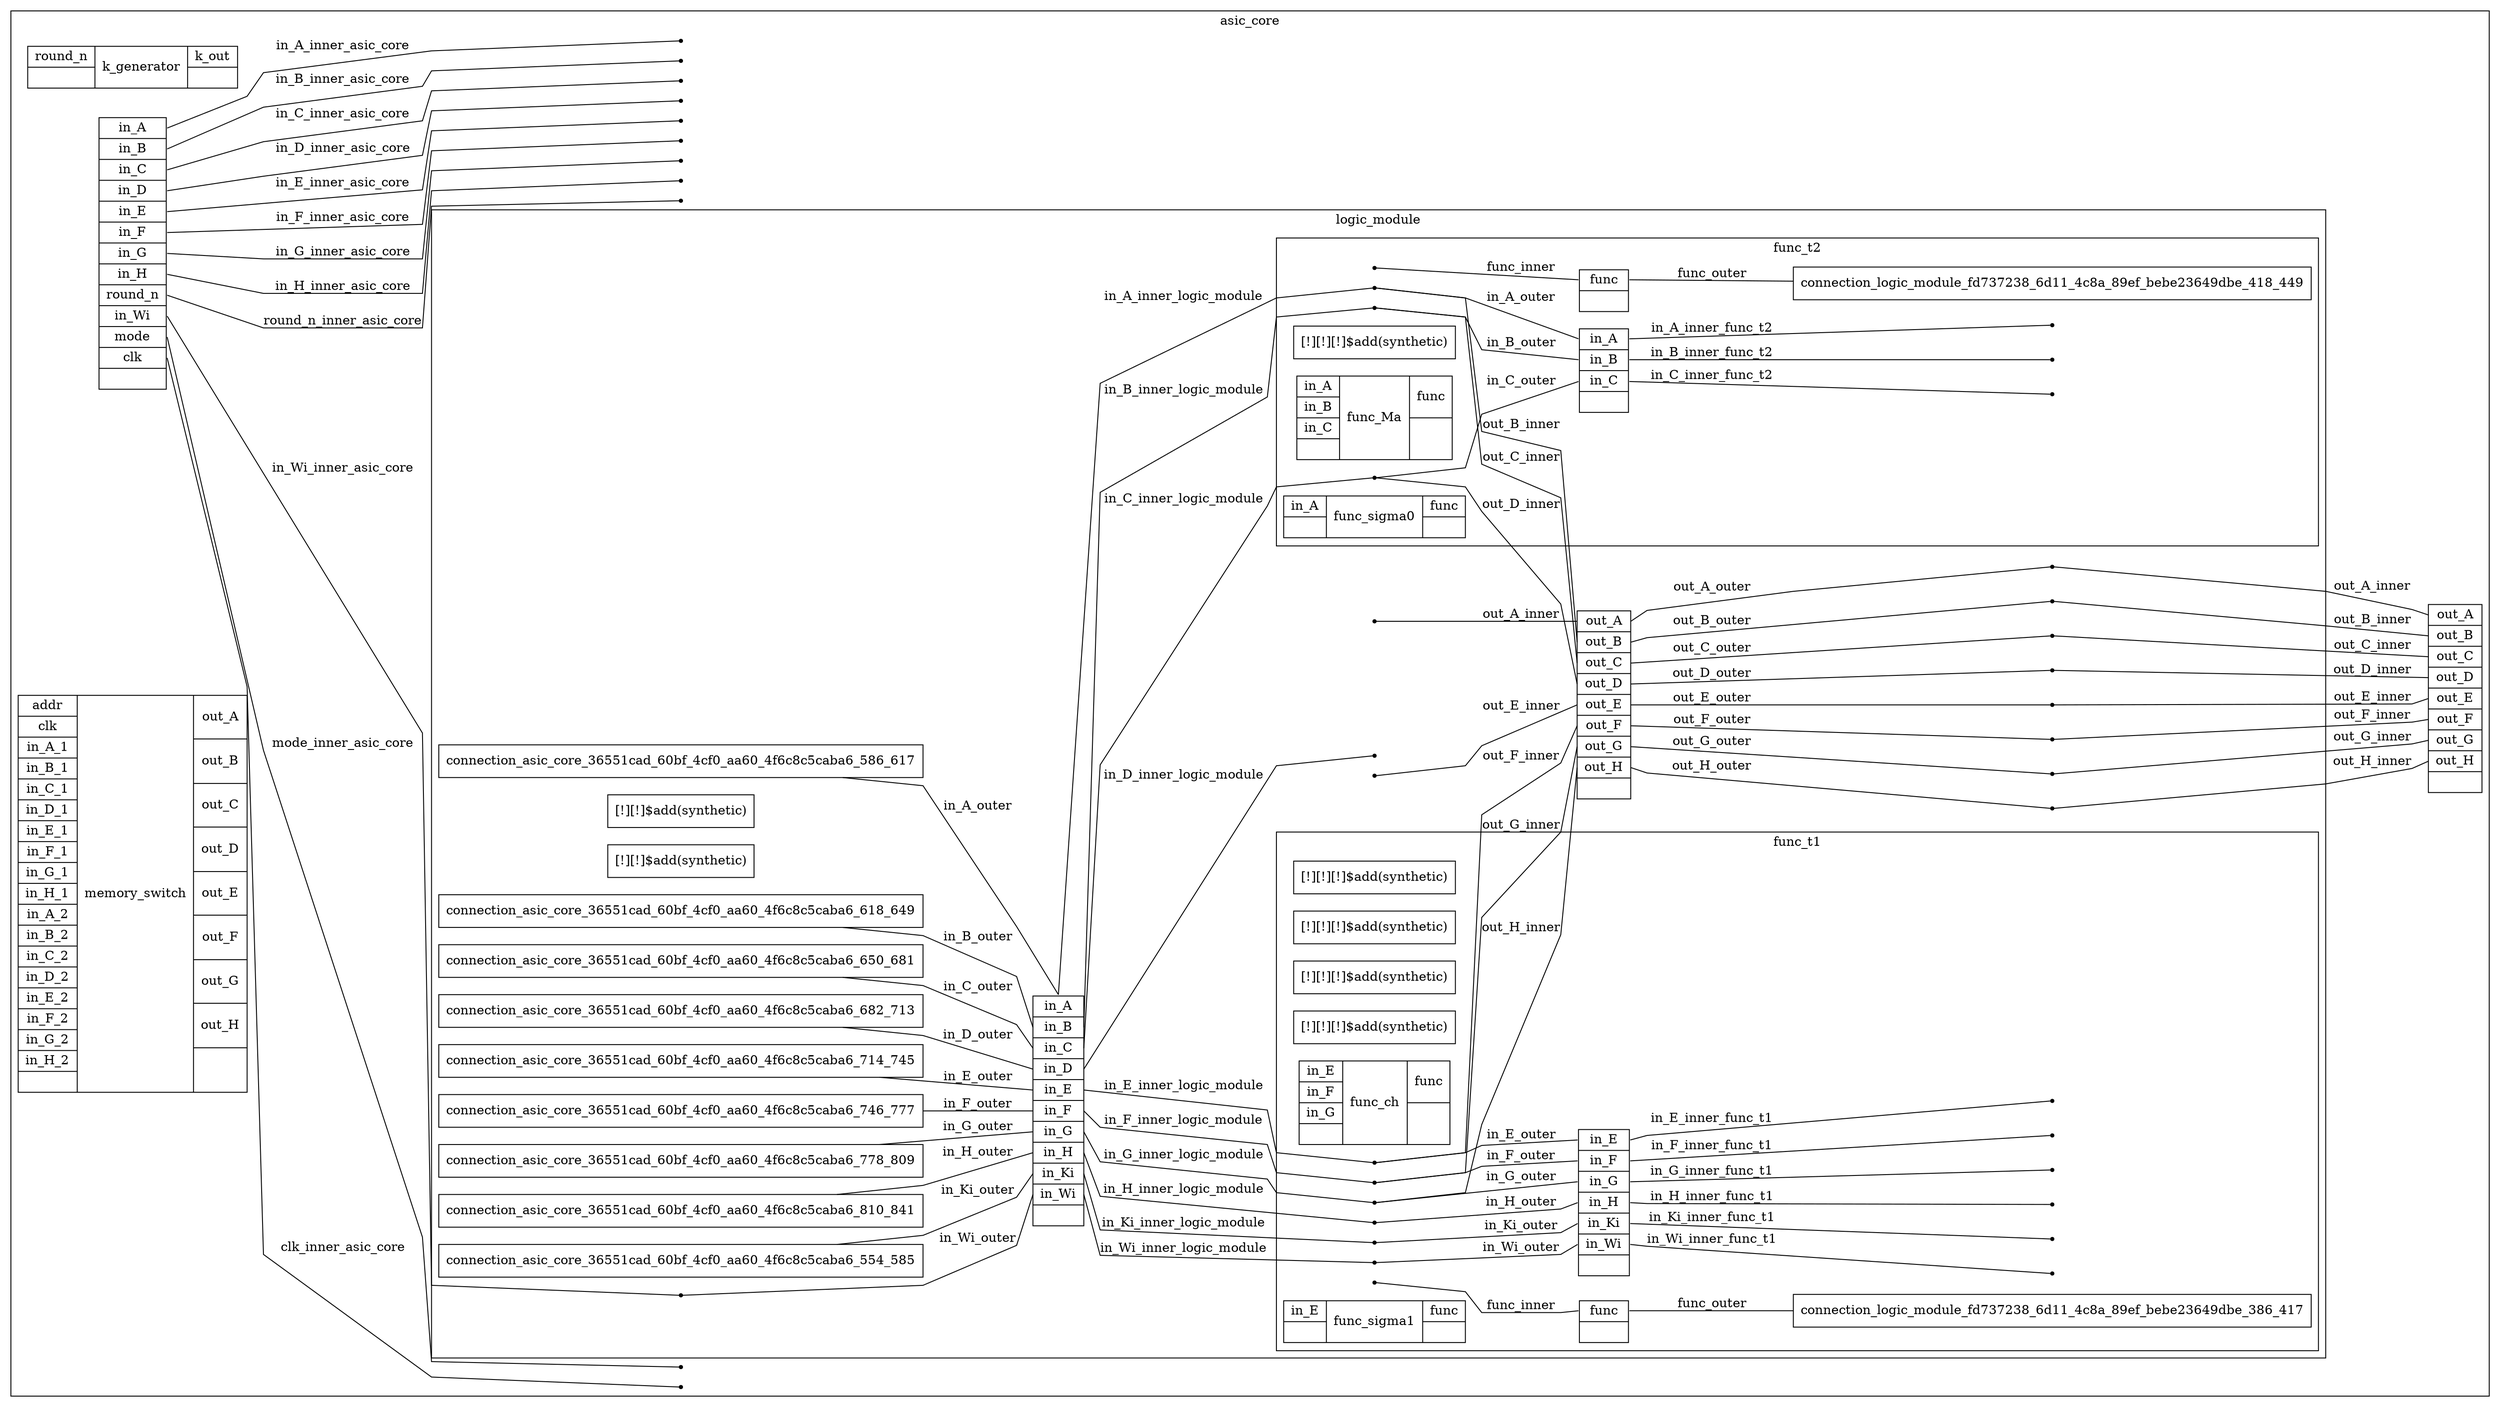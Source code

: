 graph parent {
	graph [splines=polyline]
	graph [rankdir=LR]
	subgraph cluster_asic_core {
		node [shape=record]
		graph [label=asic_core]
		graph [splines=polyline]
		graph [rankdir=LR]
	struct_k_generator [label="{{<in_2_7> round_n |}|k_generator|{<out_8_39> k_out |}}"];	struct_in_ports_asic_core_36551cad_60bf_4cf0_aa60_4f6c8c5caba6 [label="{{<in_port_2_33> in_A |<in_port_34_65> in_B |<in_port_66_97> in_C |<in_port_98_129> in_D |<in_port_130_161> in_E |<in_port_162_193> in_F |<in_port_194_225> in_G |<in_port_226_257> in_H |<in_port_258_263> round_n |<in_port_264_295> in_Wi |<in_port_296_296> mode |<in_port_297_297> clk |}}"];	struct_out_ports_asic_core_36551cad_60bf_4cf0_aa60_4f6c8c5caba6 [label="{{<out_port_298_329> out_A |<out_port_330_361> out_B |<out_port_362_393> out_C |<out_port_394_425> out_D |<out_port_426_457> out_E |<out_port_458_489> out_F |<out_port_490_521> out_G |<out_port_522_553> out_H |}}"];	connection_asic_core_36551cad_60bf_4cf0_aa60_4f6c8c5caba6_2_33 [shape=point]	struct_in_ports_asic_core_36551cad_60bf_4cf0_aa60_4f6c8c5caba6:in_port_2_33 -- connection_asic_core_36551cad_60bf_4cf0_aa60_4f6c8c5caba6_2_33 [label=in_A_inner_asic_core]	connection_asic_core_36551cad_60bf_4cf0_aa60_4f6c8c5caba6_34_65 [shape=point]	struct_in_ports_asic_core_36551cad_60bf_4cf0_aa60_4f6c8c5caba6:in_port_34_65 -- connection_asic_core_36551cad_60bf_4cf0_aa60_4f6c8c5caba6_34_65 [label=in_B_inner_asic_core]	connection_asic_core_36551cad_60bf_4cf0_aa60_4f6c8c5caba6_66_97 [shape=point]	struct_in_ports_asic_core_36551cad_60bf_4cf0_aa60_4f6c8c5caba6:in_port_66_97 -- connection_asic_core_36551cad_60bf_4cf0_aa60_4f6c8c5caba6_66_97 [label=in_C_inner_asic_core]	connection_asic_core_36551cad_60bf_4cf0_aa60_4f6c8c5caba6_98_129 [shape=point]	struct_in_ports_asic_core_36551cad_60bf_4cf0_aa60_4f6c8c5caba6:in_port_98_129 -- connection_asic_core_36551cad_60bf_4cf0_aa60_4f6c8c5caba6_98_129 [label=in_D_inner_asic_core]	connection_asic_core_36551cad_60bf_4cf0_aa60_4f6c8c5caba6_130_161 [shape=point]	struct_in_ports_asic_core_36551cad_60bf_4cf0_aa60_4f6c8c5caba6:in_port_130_161 -- connection_asic_core_36551cad_60bf_4cf0_aa60_4f6c8c5caba6_130_161 [label=in_E_inner_asic_core]	connection_asic_core_36551cad_60bf_4cf0_aa60_4f6c8c5caba6_162_193 [shape=point]	struct_in_ports_asic_core_36551cad_60bf_4cf0_aa60_4f6c8c5caba6:in_port_162_193 -- connection_asic_core_36551cad_60bf_4cf0_aa60_4f6c8c5caba6_162_193 [label=in_F_inner_asic_core]	connection_asic_core_36551cad_60bf_4cf0_aa60_4f6c8c5caba6_194_225 [shape=point]	struct_in_ports_asic_core_36551cad_60bf_4cf0_aa60_4f6c8c5caba6:in_port_194_225 -- connection_asic_core_36551cad_60bf_4cf0_aa60_4f6c8c5caba6_194_225 [label=in_G_inner_asic_core]	connection_asic_core_36551cad_60bf_4cf0_aa60_4f6c8c5caba6_226_257 [shape=point]	struct_in_ports_asic_core_36551cad_60bf_4cf0_aa60_4f6c8c5caba6:in_port_226_257 -- connection_asic_core_36551cad_60bf_4cf0_aa60_4f6c8c5caba6_226_257 [label=in_H_inner_asic_core]	connection_asic_core_36551cad_60bf_4cf0_aa60_4f6c8c5caba6_258_263 [shape=point]	struct_in_ports_asic_core_36551cad_60bf_4cf0_aa60_4f6c8c5caba6:in_port_258_263 -- connection_asic_core_36551cad_60bf_4cf0_aa60_4f6c8c5caba6_258_263 [label=round_n_inner_asic_core]	connection_asic_core_36551cad_60bf_4cf0_aa60_4f6c8c5caba6_264_295 [shape=point]	struct_in_ports_asic_core_36551cad_60bf_4cf0_aa60_4f6c8c5caba6:in_port_264_295 -- connection_asic_core_36551cad_60bf_4cf0_aa60_4f6c8c5caba6_264_295 [label=in_Wi_inner_asic_core]	connection_asic_core_36551cad_60bf_4cf0_aa60_4f6c8c5caba6_296_296 [shape=point]	struct_in_ports_asic_core_36551cad_60bf_4cf0_aa60_4f6c8c5caba6:in_port_296_296 -- connection_asic_core_36551cad_60bf_4cf0_aa60_4f6c8c5caba6_296_296 [label=mode_inner_asic_core]	connection_asic_core_36551cad_60bf_4cf0_aa60_4f6c8c5caba6_297_297 [shape=point]	struct_in_ports_asic_core_36551cad_60bf_4cf0_aa60_4f6c8c5caba6:in_port_297_297 -- connection_asic_core_36551cad_60bf_4cf0_aa60_4f6c8c5caba6_297_297 [label=clk_inner_asic_core]	connection_asic_core_36551cad_60bf_4cf0_aa60_4f6c8c5caba6_298_329 [shape=point]	connection_asic_core_36551cad_60bf_4cf0_aa60_4f6c8c5caba6_298_329 -- struct_out_ports_asic_core_36551cad_60bf_4cf0_aa60_4f6c8c5caba6:out_port_298_329 [label=out_A_inner]	connection_asic_core_36551cad_60bf_4cf0_aa60_4f6c8c5caba6_330_361 [shape=point]	connection_asic_core_36551cad_60bf_4cf0_aa60_4f6c8c5caba6_330_361 -- struct_out_ports_asic_core_36551cad_60bf_4cf0_aa60_4f6c8c5caba6:out_port_330_361 [label=out_B_inner]	connection_asic_core_36551cad_60bf_4cf0_aa60_4f6c8c5caba6_362_393 [shape=point]	connection_asic_core_36551cad_60bf_4cf0_aa60_4f6c8c5caba6_362_393 -- struct_out_ports_asic_core_36551cad_60bf_4cf0_aa60_4f6c8c5caba6:out_port_362_393 [label=out_C_inner]	connection_asic_core_36551cad_60bf_4cf0_aa60_4f6c8c5caba6_394_425 [shape=point]	connection_asic_core_36551cad_60bf_4cf0_aa60_4f6c8c5caba6_394_425 -- struct_out_ports_asic_core_36551cad_60bf_4cf0_aa60_4f6c8c5caba6:out_port_394_425 [label=out_D_inner]	connection_asic_core_36551cad_60bf_4cf0_aa60_4f6c8c5caba6_426_457 [shape=point]	connection_asic_core_36551cad_60bf_4cf0_aa60_4f6c8c5caba6_426_457 -- struct_out_ports_asic_core_36551cad_60bf_4cf0_aa60_4f6c8c5caba6:out_port_426_457 [label=out_E_inner]	connection_asic_core_36551cad_60bf_4cf0_aa60_4f6c8c5caba6_458_489 [shape=point]	connection_asic_core_36551cad_60bf_4cf0_aa60_4f6c8c5caba6_458_489 -- struct_out_ports_asic_core_36551cad_60bf_4cf0_aa60_4f6c8c5caba6:out_port_458_489 [label=out_F_inner]	connection_asic_core_36551cad_60bf_4cf0_aa60_4f6c8c5caba6_490_521 [shape=point]	connection_asic_core_36551cad_60bf_4cf0_aa60_4f6c8c5caba6_490_521 -- struct_out_ports_asic_core_36551cad_60bf_4cf0_aa60_4f6c8c5caba6:out_port_490_521 [label=out_G_inner]	connection_asic_core_36551cad_60bf_4cf0_aa60_4f6c8c5caba6_522_553 [shape=point]	connection_asic_core_36551cad_60bf_4cf0_aa60_4f6c8c5caba6_522_553 -- struct_out_ports_asic_core_36551cad_60bf_4cf0_aa60_4f6c8c5caba6:out_port_522_553 [label=out_H_inner]		graph [splines=polyline]
		graph [rankdir=LR]
		subgraph cluster_logic_module {
			node [shape=record]
			graph [label=logic_module]
			graph [splines=polyline]
			graph [rankdir=LR]
			"[!][!]$add(synthetic)
#3c905f8a_2eb5_4a46_aa91_128c3959ce1f" [label="[!][!]$add(synthetic)
"]
			graph [splines=polyline]
			graph [rankdir=LR]
			"[!][!]$add(synthetic)
#ea1efcd0_ab35_4d97_9b8b_7f33eca9106a" [label="[!][!]$add(synthetic)
"]
			graph [splines=polyline]
			graph [rankdir=LR]
			subgraph cluster_func_t1 {
				node [shape=record]
				graph [label=func_t1]
				graph [splines=polyline]
				graph [rankdir=LR]
				"[!][!][!]$add(synthetic)
#d4503aff_c2dc_49f4_be93_47232c63c73c" [label="[!][!][!]$add(synthetic)
"]
				graph [splines=polyline]
				graph [rankdir=LR]
				"[!][!][!]$add(synthetic)
#9fab97e7_4761_4bdf_815b_708aa0a3dfd5" [label="[!][!][!]$add(synthetic)
"]
				graph [splines=polyline]
				graph [rankdir=LR]
				"[!][!][!]$add(synthetic)
#81b11275_b06d_493f_90a7_589ad0a75180" [label="[!][!][!]$add(synthetic)
"]
				graph [splines=polyline]
				graph [rankdir=LR]
				"[!][!][!]$add(synthetic)
#b7d93102_ab2f_45f0_86dd_9a6287a6dd13" [label="[!][!][!]$add(synthetic)
"]
				graph [splines=polyline]
				graph [rankdir=LR]
			struct_func_ch [label="{{<in_2_33> in_E |<in_34_65> in_F |<in_66_97> in_G |}|func_ch|{<out_98_129> func |}}"];			struct_in_ports_func_t1_a9e50efd_563f_4811_ab6f_86abc2dfa92d [label="{{<in_port_2_33> in_E |<in_port_34_65> in_F |<in_port_66_97> in_G |<in_port_98_129> in_H |<in_port_130_161> in_Ki |<in_port_162_193> in_Wi |}}"];			struct_out_ports_func_t1_a9e50efd_563f_4811_ab6f_86abc2dfa92d [label="{{<out_port_194_225> func |}}"];			connection_func_t1_a9e50efd_563f_4811_ab6f_86abc2dfa92d_2_33 [shape=point]			struct_in_ports_func_t1_a9e50efd_563f_4811_ab6f_86abc2dfa92d:in_port_2_33 -- connection_func_t1_a9e50efd_563f_4811_ab6f_86abc2dfa92d_2_33 [label=in_E_inner_func_t1]			connection_func_t1_a9e50efd_563f_4811_ab6f_86abc2dfa92d_34_65 [shape=point]			struct_in_ports_func_t1_a9e50efd_563f_4811_ab6f_86abc2dfa92d:in_port_34_65 -- connection_func_t1_a9e50efd_563f_4811_ab6f_86abc2dfa92d_34_65 [label=in_F_inner_func_t1]			connection_func_t1_a9e50efd_563f_4811_ab6f_86abc2dfa92d_66_97 [shape=point]			struct_in_ports_func_t1_a9e50efd_563f_4811_ab6f_86abc2dfa92d:in_port_66_97 -- connection_func_t1_a9e50efd_563f_4811_ab6f_86abc2dfa92d_66_97 [label=in_G_inner_func_t1]			connection_func_t1_a9e50efd_563f_4811_ab6f_86abc2dfa92d_98_129 [shape=point]			struct_in_ports_func_t1_a9e50efd_563f_4811_ab6f_86abc2dfa92d:in_port_98_129 -- connection_func_t1_a9e50efd_563f_4811_ab6f_86abc2dfa92d_98_129 [label=in_H_inner_func_t1]			connection_func_t1_a9e50efd_563f_4811_ab6f_86abc2dfa92d_130_161 [shape=point]			struct_in_ports_func_t1_a9e50efd_563f_4811_ab6f_86abc2dfa92d:in_port_130_161 -- connection_func_t1_a9e50efd_563f_4811_ab6f_86abc2dfa92d_130_161 [label=in_Ki_inner_func_t1]			connection_func_t1_a9e50efd_563f_4811_ab6f_86abc2dfa92d_162_193 [shape=point]			struct_in_ports_func_t1_a9e50efd_563f_4811_ab6f_86abc2dfa92d:in_port_162_193 -- connection_func_t1_a9e50efd_563f_4811_ab6f_86abc2dfa92d_162_193 [label=in_Wi_inner_func_t1]			connection_func_t1_a9e50efd_563f_4811_ab6f_86abc2dfa92d_194_225 [shape=point]			connection_func_t1_a9e50efd_563f_4811_ab6f_86abc2dfa92d_194_225 -- struct_out_ports_func_t1_a9e50efd_563f_4811_ab6f_86abc2dfa92d:out_port_194_225 [label=func_inner]			struct_out_ports_func_t1_a9e50efd_563f_4811_ab6f_86abc2dfa92d:out_port_194_225 -- connection_logic_module_fd737238_6d11_4c8a_89ef_bebe23649dbe_386_417 [label=func_outer]			connection_logic_module_fd737238_6d11_4c8a_89ef_bebe23649dbe_130_161 -- struct_in_ports_func_t1_a9e50efd_563f_4811_ab6f_86abc2dfa92d:in_port_2_33 [label=in_E_outer]			connection_logic_module_fd737238_6d11_4c8a_89ef_bebe23649dbe_162_193 -- struct_in_ports_func_t1_a9e50efd_563f_4811_ab6f_86abc2dfa92d:in_port_34_65 [label=in_F_outer]			connection_logic_module_fd737238_6d11_4c8a_89ef_bebe23649dbe_194_225 -- struct_in_ports_func_t1_a9e50efd_563f_4811_ab6f_86abc2dfa92d:in_port_66_97 [label=in_G_outer]			connection_logic_module_fd737238_6d11_4c8a_89ef_bebe23649dbe_226_257 -- struct_in_ports_func_t1_a9e50efd_563f_4811_ab6f_86abc2dfa92d:in_port_98_129 [label=in_H_outer]			connection_logic_module_fd737238_6d11_4c8a_89ef_bebe23649dbe_258_289 -- struct_in_ports_func_t1_a9e50efd_563f_4811_ab6f_86abc2dfa92d:in_port_130_161 [label=in_Ki_outer]			connection_logic_module_fd737238_6d11_4c8a_89ef_bebe23649dbe_290_321 -- struct_in_ports_func_t1_a9e50efd_563f_4811_ab6f_86abc2dfa92d:in_port_162_193 [label=in_Wi_outer]				graph [splines=polyline]
				graph [rankdir=LR]
			struct_func_sigma1 [label="{{<in_2_33> in_E |}|func_sigma1|{<out_34_65> func |}}"];			}
		struct_in_ports_logic_module_fd737238_6d11_4c8a_89ef_bebe23649dbe [label="{{<in_port_2_33> in_A |<in_port_34_65> in_B |<in_port_66_97> in_C |<in_port_98_129> in_D |<in_port_130_161> in_E |<in_port_162_193> in_F |<in_port_194_225> in_G |<in_port_226_257> in_H |<in_port_258_289> in_Ki |<in_port_290_321> in_Wi |}}"];		struct_out_ports_logic_module_fd737238_6d11_4c8a_89ef_bebe23649dbe [label="{{<out_port_322_353> out_A |<out_port_2_33> out_B |<out_port_34_65> out_C |<out_port_66_97> out_D |<out_port_354_385> out_E |<out_port_130_161> out_F |<out_port_162_193> out_G |<out_port_194_225> out_H |}}"];		connection_logic_module_fd737238_6d11_4c8a_89ef_bebe23649dbe_2_33 [shape=point]		struct_in_ports_logic_module_fd737238_6d11_4c8a_89ef_bebe23649dbe:in_port_2_33 -- connection_logic_module_fd737238_6d11_4c8a_89ef_bebe23649dbe_2_33 [label=in_A_inner_logic_module]		connection_logic_module_fd737238_6d11_4c8a_89ef_bebe23649dbe_34_65 [shape=point]		struct_in_ports_logic_module_fd737238_6d11_4c8a_89ef_bebe23649dbe:in_port_34_65 -- connection_logic_module_fd737238_6d11_4c8a_89ef_bebe23649dbe_34_65 [label=in_B_inner_logic_module]		connection_logic_module_fd737238_6d11_4c8a_89ef_bebe23649dbe_66_97 [shape=point]		struct_in_ports_logic_module_fd737238_6d11_4c8a_89ef_bebe23649dbe:in_port_66_97 -- connection_logic_module_fd737238_6d11_4c8a_89ef_bebe23649dbe_66_97 [label=in_C_inner_logic_module]		connection_logic_module_fd737238_6d11_4c8a_89ef_bebe23649dbe_98_129 [shape=point]		struct_in_ports_logic_module_fd737238_6d11_4c8a_89ef_bebe23649dbe:in_port_98_129 -- connection_logic_module_fd737238_6d11_4c8a_89ef_bebe23649dbe_98_129 [label=in_D_inner_logic_module]		connection_logic_module_fd737238_6d11_4c8a_89ef_bebe23649dbe_130_161 [shape=point]		struct_in_ports_logic_module_fd737238_6d11_4c8a_89ef_bebe23649dbe:in_port_130_161 -- connection_logic_module_fd737238_6d11_4c8a_89ef_bebe23649dbe_130_161 [label=in_E_inner_logic_module]		connection_logic_module_fd737238_6d11_4c8a_89ef_bebe23649dbe_162_193 [shape=point]		struct_in_ports_logic_module_fd737238_6d11_4c8a_89ef_bebe23649dbe:in_port_162_193 -- connection_logic_module_fd737238_6d11_4c8a_89ef_bebe23649dbe_162_193 [label=in_F_inner_logic_module]		connection_logic_module_fd737238_6d11_4c8a_89ef_bebe23649dbe_194_225 [shape=point]		struct_in_ports_logic_module_fd737238_6d11_4c8a_89ef_bebe23649dbe:in_port_194_225 -- connection_logic_module_fd737238_6d11_4c8a_89ef_bebe23649dbe_194_225 [label=in_G_inner_logic_module]		connection_logic_module_fd737238_6d11_4c8a_89ef_bebe23649dbe_226_257 [shape=point]		struct_in_ports_logic_module_fd737238_6d11_4c8a_89ef_bebe23649dbe:in_port_226_257 -- connection_logic_module_fd737238_6d11_4c8a_89ef_bebe23649dbe_226_257 [label=in_H_inner_logic_module]		connection_logic_module_fd737238_6d11_4c8a_89ef_bebe23649dbe_258_289 [shape=point]		struct_in_ports_logic_module_fd737238_6d11_4c8a_89ef_bebe23649dbe:in_port_258_289 -- connection_logic_module_fd737238_6d11_4c8a_89ef_bebe23649dbe_258_289 [label=in_Ki_inner_logic_module]		connection_logic_module_fd737238_6d11_4c8a_89ef_bebe23649dbe_290_321 [shape=point]		struct_in_ports_logic_module_fd737238_6d11_4c8a_89ef_bebe23649dbe:in_port_290_321 -- connection_logic_module_fd737238_6d11_4c8a_89ef_bebe23649dbe_290_321 [label=in_Wi_inner_logic_module]		connection_logic_module_fd737238_6d11_4c8a_89ef_bebe23649dbe_322_353 [shape=point]		connection_logic_module_fd737238_6d11_4c8a_89ef_bebe23649dbe_322_353 -- struct_out_ports_logic_module_fd737238_6d11_4c8a_89ef_bebe23649dbe:out_port_322_353 [label=out_A_inner]		connection_logic_module_fd737238_6d11_4c8a_89ef_bebe23649dbe_2_33 [shape=point]		connection_logic_module_fd737238_6d11_4c8a_89ef_bebe23649dbe_2_33 -- struct_out_ports_logic_module_fd737238_6d11_4c8a_89ef_bebe23649dbe:out_port_2_33 [label=out_B_inner]		connection_logic_module_fd737238_6d11_4c8a_89ef_bebe23649dbe_34_65 [shape=point]		connection_logic_module_fd737238_6d11_4c8a_89ef_bebe23649dbe_34_65 -- struct_out_ports_logic_module_fd737238_6d11_4c8a_89ef_bebe23649dbe:out_port_34_65 [label=out_C_inner]		connection_logic_module_fd737238_6d11_4c8a_89ef_bebe23649dbe_66_97 [shape=point]		connection_logic_module_fd737238_6d11_4c8a_89ef_bebe23649dbe_66_97 -- struct_out_ports_logic_module_fd737238_6d11_4c8a_89ef_bebe23649dbe:out_port_66_97 [label=out_D_inner]		connection_logic_module_fd737238_6d11_4c8a_89ef_bebe23649dbe_354_385 [shape=point]		connection_logic_module_fd737238_6d11_4c8a_89ef_bebe23649dbe_354_385 -- struct_out_ports_logic_module_fd737238_6d11_4c8a_89ef_bebe23649dbe:out_port_354_385 [label=out_E_inner]		connection_logic_module_fd737238_6d11_4c8a_89ef_bebe23649dbe_130_161 [shape=point]		connection_logic_module_fd737238_6d11_4c8a_89ef_bebe23649dbe_130_161 -- struct_out_ports_logic_module_fd737238_6d11_4c8a_89ef_bebe23649dbe:out_port_130_161 [label=out_F_inner]		connection_logic_module_fd737238_6d11_4c8a_89ef_bebe23649dbe_162_193 [shape=point]		connection_logic_module_fd737238_6d11_4c8a_89ef_bebe23649dbe_162_193 -- struct_out_ports_logic_module_fd737238_6d11_4c8a_89ef_bebe23649dbe:out_port_162_193 [label=out_G_inner]		connection_logic_module_fd737238_6d11_4c8a_89ef_bebe23649dbe_194_225 [shape=point]		connection_logic_module_fd737238_6d11_4c8a_89ef_bebe23649dbe_194_225 -- struct_out_ports_logic_module_fd737238_6d11_4c8a_89ef_bebe23649dbe:out_port_194_225 [label=out_H_inner]		connection_asic_core_36551cad_60bf_4cf0_aa60_4f6c8c5caba6_586_617 -- struct_in_ports_logic_module_fd737238_6d11_4c8a_89ef_bebe23649dbe:in_port_2_33 [label=in_A_outer]		connection_asic_core_36551cad_60bf_4cf0_aa60_4f6c8c5caba6_618_649 -- struct_in_ports_logic_module_fd737238_6d11_4c8a_89ef_bebe23649dbe:in_port_34_65 [label=in_B_outer]		connection_asic_core_36551cad_60bf_4cf0_aa60_4f6c8c5caba6_650_681 -- struct_in_ports_logic_module_fd737238_6d11_4c8a_89ef_bebe23649dbe:in_port_66_97 [label=in_C_outer]		connection_asic_core_36551cad_60bf_4cf0_aa60_4f6c8c5caba6_682_713 -- struct_in_ports_logic_module_fd737238_6d11_4c8a_89ef_bebe23649dbe:in_port_98_129 [label=in_D_outer]		connection_asic_core_36551cad_60bf_4cf0_aa60_4f6c8c5caba6_714_745 -- struct_in_ports_logic_module_fd737238_6d11_4c8a_89ef_bebe23649dbe:in_port_130_161 [label=in_E_outer]		connection_asic_core_36551cad_60bf_4cf0_aa60_4f6c8c5caba6_746_777 -- struct_in_ports_logic_module_fd737238_6d11_4c8a_89ef_bebe23649dbe:in_port_162_193 [label=in_F_outer]		connection_asic_core_36551cad_60bf_4cf0_aa60_4f6c8c5caba6_778_809 -- struct_in_ports_logic_module_fd737238_6d11_4c8a_89ef_bebe23649dbe:in_port_194_225 [label=in_G_outer]		connection_asic_core_36551cad_60bf_4cf0_aa60_4f6c8c5caba6_810_841 -- struct_in_ports_logic_module_fd737238_6d11_4c8a_89ef_bebe23649dbe:in_port_226_257 [label=in_H_outer]		connection_asic_core_36551cad_60bf_4cf0_aa60_4f6c8c5caba6_554_585 -- struct_in_ports_logic_module_fd737238_6d11_4c8a_89ef_bebe23649dbe:in_port_258_289 [label=in_Ki_outer]		connection_asic_core_36551cad_60bf_4cf0_aa60_4f6c8c5caba6_264_295 -- struct_in_ports_logic_module_fd737238_6d11_4c8a_89ef_bebe23649dbe:in_port_290_321 [label=in_Wi_outer]		struct_out_ports_logic_module_fd737238_6d11_4c8a_89ef_bebe23649dbe:out_port_322_353 -- connection_asic_core_36551cad_60bf_4cf0_aa60_4f6c8c5caba6_298_329 [label=out_A_outer]		struct_out_ports_logic_module_fd737238_6d11_4c8a_89ef_bebe23649dbe:out_port_2_33 -- connection_asic_core_36551cad_60bf_4cf0_aa60_4f6c8c5caba6_330_361 [label=out_B_outer]		struct_out_ports_logic_module_fd737238_6d11_4c8a_89ef_bebe23649dbe:out_port_34_65 -- connection_asic_core_36551cad_60bf_4cf0_aa60_4f6c8c5caba6_362_393 [label=out_C_outer]		struct_out_ports_logic_module_fd737238_6d11_4c8a_89ef_bebe23649dbe:out_port_66_97 -- connection_asic_core_36551cad_60bf_4cf0_aa60_4f6c8c5caba6_394_425 [label=out_D_outer]		struct_out_ports_logic_module_fd737238_6d11_4c8a_89ef_bebe23649dbe:out_port_354_385 -- connection_asic_core_36551cad_60bf_4cf0_aa60_4f6c8c5caba6_426_457 [label=out_E_outer]		struct_out_ports_logic_module_fd737238_6d11_4c8a_89ef_bebe23649dbe:out_port_130_161 -- connection_asic_core_36551cad_60bf_4cf0_aa60_4f6c8c5caba6_458_489 [label=out_F_outer]		struct_out_ports_logic_module_fd737238_6d11_4c8a_89ef_bebe23649dbe:out_port_162_193 -- connection_asic_core_36551cad_60bf_4cf0_aa60_4f6c8c5caba6_490_521 [label=out_G_outer]		struct_out_ports_logic_module_fd737238_6d11_4c8a_89ef_bebe23649dbe:out_port_194_225 -- connection_asic_core_36551cad_60bf_4cf0_aa60_4f6c8c5caba6_522_553 [label=out_H_outer]			graph [splines=polyline]
			graph [rankdir=LR]
			subgraph cluster_func_t2 {
				node [shape=record]
				graph [label=func_t2]
				graph [splines=polyline]
				graph [rankdir=LR]
				"[!][!][!]$add(synthetic)
#90ad4ce1_074a_43e4_9cd2_7e57959bf7d1" [label="[!][!][!]$add(synthetic)
"]
				graph [splines=polyline]
				graph [rankdir=LR]
			struct_func_Ma [label="{{<in_2_33> in_A |<in_34_65> in_B |<in_66_97> in_C |}|func_Ma|{<out_98_129> func |}}"];			struct_in_ports_func_t2_9fd05996_195f_46b2_80df_64dbc818a618 [label="{{<in_port_2_33> in_A |<in_port_34_65> in_B |<in_port_66_97> in_C |}}"];			struct_out_ports_func_t2_9fd05996_195f_46b2_80df_64dbc818a618 [label="{{<out_port_98_129> func |}}"];			connection_func_t2_9fd05996_195f_46b2_80df_64dbc818a618_2_33 [shape=point]			struct_in_ports_func_t2_9fd05996_195f_46b2_80df_64dbc818a618:in_port_2_33 -- connection_func_t2_9fd05996_195f_46b2_80df_64dbc818a618_2_33 [label=in_A_inner_func_t2]			connection_func_t2_9fd05996_195f_46b2_80df_64dbc818a618_34_65 [shape=point]			struct_in_ports_func_t2_9fd05996_195f_46b2_80df_64dbc818a618:in_port_34_65 -- connection_func_t2_9fd05996_195f_46b2_80df_64dbc818a618_34_65 [label=in_B_inner_func_t2]			connection_func_t2_9fd05996_195f_46b2_80df_64dbc818a618_66_97 [shape=point]			struct_in_ports_func_t2_9fd05996_195f_46b2_80df_64dbc818a618:in_port_66_97 -- connection_func_t2_9fd05996_195f_46b2_80df_64dbc818a618_66_97 [label=in_C_inner_func_t2]			connection_func_t2_9fd05996_195f_46b2_80df_64dbc818a618_98_129 [shape=point]			connection_func_t2_9fd05996_195f_46b2_80df_64dbc818a618_98_129 -- struct_out_ports_func_t2_9fd05996_195f_46b2_80df_64dbc818a618:out_port_98_129 [label=func_inner]			struct_out_ports_func_t2_9fd05996_195f_46b2_80df_64dbc818a618:out_port_98_129 -- connection_logic_module_fd737238_6d11_4c8a_89ef_bebe23649dbe_418_449 [label=func_outer]			connection_logic_module_fd737238_6d11_4c8a_89ef_bebe23649dbe_2_33 -- struct_in_ports_func_t2_9fd05996_195f_46b2_80df_64dbc818a618:in_port_2_33 [label=in_A_outer]			connection_logic_module_fd737238_6d11_4c8a_89ef_bebe23649dbe_34_65 -- struct_in_ports_func_t2_9fd05996_195f_46b2_80df_64dbc818a618:in_port_34_65 [label=in_B_outer]			connection_logic_module_fd737238_6d11_4c8a_89ef_bebe23649dbe_66_97 -- struct_in_ports_func_t2_9fd05996_195f_46b2_80df_64dbc818a618:in_port_66_97 [label=in_C_outer]				graph [splines=polyline]
				graph [rankdir=LR]
			struct_func_sigma0 [label="{{<in_2_33> in_A |}|func_sigma0|{<out_34_65> func |}}"];			}
		}
		graph [splines=polyline]
		graph [rankdir=LR]
	struct_memory_switch [label="{{<in_2_2> addr |<in_3_3> clk |<in_4_35> in_A_1 |<in_36_67> in_B_1 |<in_68_99> in_C_1 |<in_100_131> in_D_1 |<in_132_163> in_E_1 |<in_164_195> in_F_1 |<in_196_227> in_G_1 |<in_228_259> in_H_1 |<in_260_291> in_A_2 |<in_292_323> in_B_2 |<in_324_355> in_C_2 |<in_356_387> in_D_2 |<in_388_419> in_E_2 |<in_420_451> in_F_2 |<in_452_483> in_G_2 |<in_484_515> in_H_2 |}|memory_switch|{<out_516_547> out_A |<out_548_579> out_B |<out_580_611> out_C |<out_612_643> out_D |<out_644_675> out_E |<out_676_707> out_F |<out_708_739> out_G |<out_740_771> out_H |}}"];	}
}
